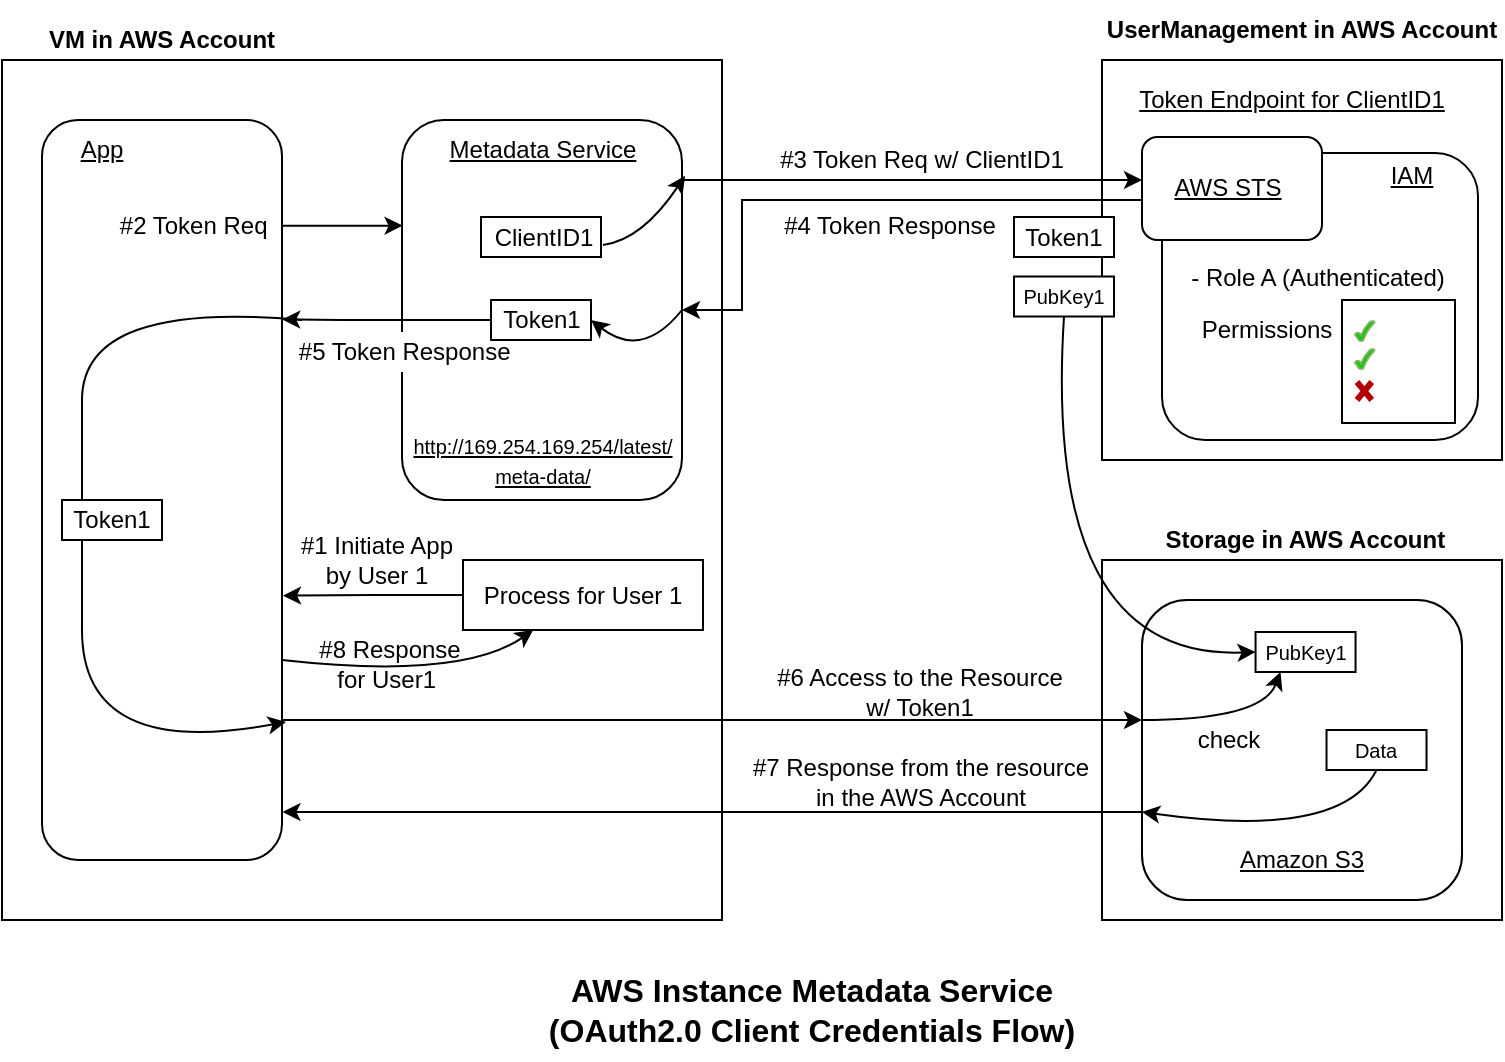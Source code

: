 <mxfile version="22.1.18" type="github">
  <diagram id="--nqma7Hxtt_wLqLNTel" name="Page-1">
    <mxGraphModel dx="1354" dy="607" grid="1" gridSize="10" guides="1" tooltips="1" connect="1" arrows="1" fold="1" page="1" pageScale="1" pageWidth="827" pageHeight="1169" math="0" shadow="0">
      <root>
        <mxCell id="0" />
        <mxCell id="1" parent="0" />
        <mxCell id="2p3ya99PdbGUZq53EWPI-1" value="" style="rounded=0;whiteSpace=wrap;html=1;" parent="1" vertex="1">
          <mxGeometry x="50" y="150" width="360" height="430" as="geometry" />
        </mxCell>
        <mxCell id="cbdDKb6Eu_nVLLMf66wY-12" style="edgeStyle=orthogonalEdgeStyle;rounded=0;orthogonalLoop=1;jettySize=auto;html=1;exitX=0.996;exitY=0.216;exitDx=0;exitDy=0;exitPerimeter=0;entryX=0.002;entryY=0.42;entryDx=0;entryDy=0;entryPerimeter=0;" parent="1" edge="1">
          <mxGeometry relative="1" as="geometry">
            <mxPoint x="189.52" y="232.92" as="sourcePoint" />
            <mxPoint x="250.28" y="232.8" as="targetPoint" />
            <Array as="points">
              <mxPoint x="240" y="233" />
              <mxPoint x="240" y="233" />
            </Array>
          </mxGeometry>
        </mxCell>
        <mxCell id="2p3ya99PdbGUZq53EWPI-2" value="" style="rounded=1;whiteSpace=wrap;html=1;" parent="1" vertex="1">
          <mxGeometry x="70" y="180" width="120" height="370" as="geometry" />
        </mxCell>
        <mxCell id="2p3ya99PdbGUZq53EWPI-3" value="App" style="text;html=1;strokeColor=none;fillColor=none;align=center;verticalAlign=middle;whiteSpace=wrap;rounded=0;fontStyle=4" parent="1" vertex="1">
          <mxGeometry x="80" y="185" width="40" height="20" as="geometry" />
        </mxCell>
        <mxCell id="2p3ya99PdbGUZq53EWPI-14" value="VM in AWS Account" style="text;html=1;strokeColor=none;fillColor=none;align=center;verticalAlign=middle;whiteSpace=wrap;rounded=0;fontStyle=1" parent="1" vertex="1">
          <mxGeometry x="50" y="130" width="160" height="20" as="geometry" />
        </mxCell>
        <mxCell id="2p3ya99PdbGUZq53EWPI-17" value="" style="rounded=0;whiteSpace=wrap;html=1;" parent="1" vertex="1">
          <mxGeometry x="600" y="150" width="200" height="200" as="geometry" />
        </mxCell>
        <mxCell id="2p3ya99PdbGUZq53EWPI-18" value="UserManagement in AWS Account" style="text;html=1;strokeColor=none;fillColor=none;align=center;verticalAlign=middle;whiteSpace=wrap;rounded=0;fontStyle=1" parent="1" vertex="1">
          <mxGeometry x="600" y="120" width="200" height="30" as="geometry" />
        </mxCell>
        <mxCell id="2p3ya99PdbGUZq53EWPI-27" value="#4 Token Response" style="text;html=1;strokeColor=none;fillColor=none;align=center;verticalAlign=middle;whiteSpace=wrap;rounded=0;" parent="1" vertex="1">
          <mxGeometry x="414" y="223" width="160" height="20" as="geometry" />
        </mxCell>
        <mxCell id="2p3ya99PdbGUZq53EWPI-25" value="#3 Token Req w/ ClientID1" style="text;html=1;strokeColor=none;fillColor=none;align=center;verticalAlign=middle;whiteSpace=wrap;rounded=0;" parent="1" vertex="1">
          <mxGeometry x="430" y="190" width="160" height="20" as="geometry" />
        </mxCell>
        <mxCell id="2p3ya99PdbGUZq53EWPI-29" value="" style="endArrow=classic;html=1;rounded=0;entryX=0;entryY=0.25;entryDx=0;entryDy=0;" parent="1" edge="1">
          <mxGeometry width="50" height="50" relative="1" as="geometry">
            <mxPoint x="390" y="210" as="sourcePoint" />
            <mxPoint x="620" y="210" as="targetPoint" />
          </mxGeometry>
        </mxCell>
        <mxCell id="2p3ya99PdbGUZq53EWPI-33" value="" style="rounded=0;whiteSpace=wrap;html=1;" parent="1" vertex="1">
          <mxGeometry x="600" y="400" width="200" height="180" as="geometry" />
        </mxCell>
        <mxCell id="2p3ya99PdbGUZq53EWPI-34" value="&amp;nbsp;Storage in AWS Account" style="text;html=1;strokeColor=none;fillColor=none;align=center;verticalAlign=middle;whiteSpace=wrap;rounded=0;fontStyle=1" parent="1" vertex="1">
          <mxGeometry x="605" y="380" width="190" height="20" as="geometry" />
        </mxCell>
        <mxCell id="2p3ya99PdbGUZq53EWPI-37" value="#6 Access to the Resource&lt;br&gt;w/ Token1" style="text;html=1;strokeColor=none;fillColor=none;align=center;verticalAlign=middle;whiteSpace=wrap;rounded=0;" parent="1" vertex="1">
          <mxGeometry x="429.01" y="451" width="160" height="30" as="geometry" />
        </mxCell>
        <mxCell id="2p3ya99PdbGUZq53EWPI-55" value="#7 Response from the resource in the AWS Account" style="text;html=1;strokeColor=none;fillColor=none;align=center;verticalAlign=middle;whiteSpace=wrap;rounded=0;" parent="1" vertex="1">
          <mxGeometry x="419.51" y="496" width="179.01" height="30" as="geometry" />
        </mxCell>
        <mxCell id="2p3ya99PdbGUZq53EWPI-70" value="" style="curved=1;endArrow=classic;html=1;rounded=0;" parent="1" edge="1">
          <mxGeometry width="50" height="50" relative="1" as="geometry">
            <mxPoint x="200" y="280" as="sourcePoint" />
            <mxPoint x="192" y="481" as="targetPoint" />
            <Array as="points">
              <mxPoint x="90" y="270" />
              <mxPoint x="90" y="370" />
              <mxPoint x="90" y="500" />
            </Array>
          </mxGeometry>
        </mxCell>
        <mxCell id="2p3ya99PdbGUZq53EWPI-73" value="" style="rounded=1;whiteSpace=wrap;html=1;" parent="1" vertex="1">
          <mxGeometry x="620" y="420" width="160" height="150" as="geometry" />
        </mxCell>
        <mxCell id="2p3ya99PdbGUZq53EWPI-74" value="Amazon S3" style="text;html=1;strokeColor=none;fillColor=none;align=center;verticalAlign=middle;whiteSpace=wrap;rounded=0;fontStyle=4" parent="1" vertex="1">
          <mxGeometry x="620" y="540" width="160" height="20" as="geometry" />
        </mxCell>
        <mxCell id="2p3ya99PdbGUZq53EWPI-62" style="edgeStyle=orthogonalEdgeStyle;rounded=0;orthogonalLoop=1;jettySize=auto;html=1;endArrow=classic;endFill=1;" parent="1" edge="1">
          <mxGeometry relative="1" as="geometry">
            <mxPoint x="190" y="480" as="sourcePoint" />
            <mxPoint x="620" y="480" as="targetPoint" />
          </mxGeometry>
        </mxCell>
        <mxCell id="cbdDKb6Eu_nVLLMf66wY-11" style="edgeStyle=orthogonalEdgeStyle;rounded=0;orthogonalLoop=1;jettySize=auto;html=1;exitX=0;exitY=0.5;exitDx=0;exitDy=0;entryX=1;entryY=0.686;entryDx=0;entryDy=0;entryPerimeter=0;" parent="1" source="2p3ya99PdbGUZq53EWPI-88" edge="1">
          <mxGeometry relative="1" as="geometry">
            <mxPoint x="190.5" y="417.82" as="targetPoint" />
          </mxGeometry>
        </mxCell>
        <mxCell id="2p3ya99PdbGUZq53EWPI-88" value="" style="rounded=0;whiteSpace=wrap;html=1;" parent="1" vertex="1">
          <mxGeometry x="280.5" y="400" width="120" height="35" as="geometry" />
        </mxCell>
        <mxCell id="2p3ya99PdbGUZq53EWPI-89" value="Process for User 1" style="text;html=1;strokeColor=none;fillColor=none;align=center;verticalAlign=middle;whiteSpace=wrap;rounded=0;" parent="1" vertex="1">
          <mxGeometry x="287" y="407.5" width="107" height="20" as="geometry" />
        </mxCell>
        <mxCell id="2p3ya99PdbGUZq53EWPI-96" value="#1 Initiate App &lt;br&gt;by User 1" style="text;html=1;strokeColor=none;fillColor=none;align=center;verticalAlign=middle;whiteSpace=wrap;rounded=0;" parent="1" vertex="1">
          <mxGeometry x="185" y="380" width="105" height="40" as="geometry" />
        </mxCell>
        <mxCell id="2p3ya99PdbGUZq53EWPI-97" value="#8 Response for User1&amp;nbsp;" style="text;html=1;strokeColor=none;fillColor=none;align=center;verticalAlign=middle;whiteSpace=wrap;rounded=0;" parent="1" vertex="1">
          <mxGeometry x="199.5" y="432" width="87.5" height="40" as="geometry" />
        </mxCell>
        <mxCell id="2p3ya99PdbGUZq53EWPI-101" value="" style="curved=1;endArrow=classic;html=1;rounded=0;" parent="1" target="2p3ya99PdbGUZq53EWPI-88" edge="1">
          <mxGeometry width="50" height="50" relative="1" as="geometry">
            <mxPoint x="190" y="450" as="sourcePoint" />
            <mxPoint x="335" y="436" as="targetPoint" />
            <Array as="points">
              <mxPoint x="280" y="460" />
            </Array>
          </mxGeometry>
        </mxCell>
        <mxCell id="2p3ya99PdbGUZq53EWPI-104" value="&lt;font style=&quot;&quot;&gt;&lt;span style=&quot;font-size: 16px;&quot;&gt;AWS Instance Metadata Service&lt;br&gt;(OAuth2.0 Client Credentials Flow)&lt;/span&gt;&lt;/font&gt;" style="text;html=1;strokeColor=none;fillColor=none;align=center;verticalAlign=middle;whiteSpace=wrap;rounded=0;fontStyle=1;strokeWidth=1;" parent="1" vertex="1">
          <mxGeometry x="280" y="600" width="350" height="50" as="geometry" />
        </mxCell>
        <mxCell id="rZW8x_b_ALL_j7njvFHM-5" value="" style="rounded=0;whiteSpace=wrap;html=1;" parent="1" vertex="1">
          <mxGeometry x="676.77" y="436" width="50" height="20" as="geometry" />
        </mxCell>
        <mxCell id="rZW8x_b_ALL_j7njvFHM-6" value="&lt;font style=&quot;font-size: 10px;&quot;&gt;PubKey1&lt;/font&gt;" style="text;html=1;strokeColor=none;fillColor=none;align=center;verticalAlign=middle;whiteSpace=wrap;rounded=0;" parent="1" vertex="1">
          <mxGeometry x="676.77" y="436" width="50" height="20" as="geometry" />
        </mxCell>
        <mxCell id="rZW8x_b_ALL_j7njvFHM-7" value="" style="curved=1;endArrow=classic;html=1;rounded=0;exitX=0.5;exitY=1;exitDx=0;exitDy=0;entryX=0;entryY=0.5;entryDx=0;entryDy=0;" parent="1" source="54p_2XZIGU1q34tus_bL-21" target="rZW8x_b_ALL_j7njvFHM-6" edge="1">
          <mxGeometry width="50" height="50" relative="1" as="geometry">
            <mxPoint x="676.76" y="310" as="sourcePoint" />
            <mxPoint x="520" y="360" as="targetPoint" />
            <Array as="points">
              <mxPoint x="570" y="450" />
            </Array>
          </mxGeometry>
        </mxCell>
        <mxCell id="rZW8x_b_ALL_j7njvFHM-10" value="" style="curved=1;endArrow=classic;html=1;rounded=0;entryX=0.25;entryY=1;entryDx=0;entryDy=0;" parent="1" target="rZW8x_b_ALL_j7njvFHM-6" edge="1">
          <mxGeometry width="50" height="50" relative="1" as="geometry">
            <mxPoint x="620" y="480" as="sourcePoint" />
            <mxPoint x="650" y="489" as="targetPoint" />
            <Array as="points">
              <mxPoint x="680" y="480" />
            </Array>
          </mxGeometry>
        </mxCell>
        <mxCell id="rZW8x_b_ALL_j7njvFHM-13" value="" style="curved=1;endArrow=classic;html=1;rounded=0;exitX=0.5;exitY=1;exitDx=0;exitDy=0;" parent="1" source="Rn4TnIecSN_BY4HVxcQf-1" edge="1">
          <mxGeometry width="50" height="50" relative="1" as="geometry">
            <mxPoint x="720" y="500" as="sourcePoint" />
            <mxPoint x="620" y="526" as="targetPoint" />
            <Array as="points">
              <mxPoint x="720" y="540" />
            </Array>
          </mxGeometry>
        </mxCell>
        <mxCell id="rZW8x_b_ALL_j7njvFHM-14" value="check" style="text;html=1;strokeColor=none;fillColor=none;align=center;verticalAlign=middle;whiteSpace=wrap;rounded=0;" parent="1" vertex="1">
          <mxGeometry x="636.75" y="478.5" width="52.5" height="23" as="geometry" />
        </mxCell>
        <mxCell id="cbdDKb6Eu_nVLLMf66wY-2" value="" style="rounded=1;whiteSpace=wrap;html=1;" parent="1" vertex="1">
          <mxGeometry x="250" y="180" width="140" height="190" as="geometry" />
        </mxCell>
        <mxCell id="cbdDKb6Eu_nVLLMf66wY-3" value="Metadata Service" style="text;html=1;strokeColor=none;fillColor=none;align=center;verticalAlign=middle;whiteSpace=wrap;rounded=0;fontStyle=4" parent="1" vertex="1">
          <mxGeometry x="267.5" y="185" width="105" height="20" as="geometry" />
        </mxCell>
        <mxCell id="cbdDKb6Eu_nVLLMf66wY-4" value="&lt;font style=&quot;font-size: 10px;&quot;&gt;http://169.254.169.254/latest/&lt;br&gt;meta-data/&lt;/font&gt;" style="text;html=1;strokeColor=none;fillColor=none;align=center;verticalAlign=middle;whiteSpace=wrap;rounded=0;fontStyle=4" parent="1" vertex="1">
          <mxGeometry x="249.5" y="330" width="140.5" height="40" as="geometry" />
        </mxCell>
        <mxCell id="cbdDKb6Eu_nVLLMf66wY-5" value="" style="endArrow=classic;html=1;rounded=0;" parent="1" edge="1">
          <mxGeometry width="50" height="50" relative="1" as="geometry">
            <mxPoint x="620" y="526" as="sourcePoint" />
            <mxPoint x="190.25" y="526" as="targetPoint" />
          </mxGeometry>
        </mxCell>
        <mxCell id="2p3ya99PdbGUZq53EWPI-50" value="" style="rounded=0;whiteSpace=wrap;html=1;" parent="1" vertex="1">
          <mxGeometry x="289.5" y="228.5" width="60" height="20" as="geometry" />
        </mxCell>
        <mxCell id="2p3ya99PdbGUZq53EWPI-51" value="ClientID1" style="text;html=1;strokeColor=none;fillColor=none;align=center;verticalAlign=middle;whiteSpace=wrap;rounded=0;" parent="1" vertex="1">
          <mxGeometry x="290.5" y="228.5" width="60" height="20" as="geometry" />
        </mxCell>
        <mxCell id="cbdDKb6Eu_nVLLMf66wY-14" style="edgeStyle=orthogonalEdgeStyle;rounded=0;orthogonalLoop=1;jettySize=auto;html=1;exitX=0;exitY=0.75;exitDx=0;exitDy=0;entryX=1.001;entryY=0.283;entryDx=0;entryDy=0;entryPerimeter=0;" parent="1" edge="1">
          <mxGeometry relative="1" as="geometry">
            <mxPoint x="294.5" y="280" as="sourcePoint" />
            <mxPoint x="190.12" y="279.71" as="targetPoint" />
            <Array as="points">
              <mxPoint x="220" y="280" />
              <mxPoint x="220" y="280" />
            </Array>
          </mxGeometry>
        </mxCell>
        <mxCell id="2p3ya99PdbGUZq53EWPI-68" value="" style="curved=1;endArrow=classic;html=1;rounded=0;entryX=1.011;entryY=0.147;entryDx=0;entryDy=0;entryPerimeter=0;" parent="1" target="cbdDKb6Eu_nVLLMf66wY-2" edge="1">
          <mxGeometry width="50" height="50" relative="1" as="geometry">
            <mxPoint x="350.5" y="242.5" as="sourcePoint" />
            <mxPoint x="410.5" y="200" as="targetPoint" />
            <Array as="points">
              <mxPoint x="370" y="240" />
            </Array>
          </mxGeometry>
        </mxCell>
        <mxCell id="cbdDKb6Eu_nVLLMf66wY-13" value="#2 Token Req&amp;nbsp;" style="text;html=1;strokeColor=none;fillColor=none;align=center;verticalAlign=middle;whiteSpace=wrap;rounded=0;" parent="1" vertex="1">
          <mxGeometry x="105" y="215" width="85" height="36" as="geometry" />
        </mxCell>
        <mxCell id="cbdDKb6Eu_nVLLMf66wY-15" value="#5 Token Response&amp;nbsp;" style="text;html=1;strokeColor=none;fillColor=default;align=center;verticalAlign=middle;whiteSpace=wrap;rounded=0;" parent="1" vertex="1">
          <mxGeometry x="192" y="286" width="122" height="20" as="geometry" />
        </mxCell>
        <mxCell id="2p3ya99PdbGUZq53EWPI-40" value="" style="rounded=0;whiteSpace=wrap;html=1;" parent="1" vertex="1">
          <mxGeometry x="294.5" y="270" width="50" height="20" as="geometry" />
        </mxCell>
        <mxCell id="2p3ya99PdbGUZq53EWPI-41" value="Token1" style="text;html=1;strokeColor=none;fillColor=none;align=center;verticalAlign=middle;whiteSpace=wrap;rounded=0;" parent="1" vertex="1">
          <mxGeometry x="294.5" y="270" width="50" height="20" as="geometry" />
        </mxCell>
        <mxCell id="2p3ya99PdbGUZq53EWPI-69" value="" style="curved=1;endArrow=classic;html=1;rounded=0;entryX=1;entryY=0.5;entryDx=0;entryDy=0;exitX=1;exitY=0.5;exitDx=0;exitDy=0;" parent="1" target="2p3ya99PdbGUZq53EWPI-41" edge="1" source="cbdDKb6Eu_nVLLMf66wY-2">
          <mxGeometry width="50" height="50" relative="1" as="geometry">
            <mxPoint x="390" y="290" as="sourcePoint" />
            <mxPoint x="429" y="125" as="targetPoint" />
            <Array as="points">
              <mxPoint x="370" y="300" />
            </Array>
          </mxGeometry>
        </mxCell>
        <mxCell id="cbdDKb6Eu_nVLLMf66wY-17" value="" style="rounded=0;whiteSpace=wrap;html=1;" parent="1" vertex="1">
          <mxGeometry x="80" y="370" width="50" height="20" as="geometry" />
        </mxCell>
        <mxCell id="cbdDKb6Eu_nVLLMf66wY-18" value="Token1" style="text;html=1;strokeColor=none;fillColor=none;align=center;verticalAlign=middle;whiteSpace=wrap;rounded=0;" parent="1" vertex="1">
          <mxGeometry x="80" y="370" width="50" height="20" as="geometry" />
        </mxCell>
        <mxCell id="Rn4TnIecSN_BY4HVxcQf-1" value="&lt;font style=&quot;font-size: 10px;&quot;&gt;Data&lt;/font&gt;" style="text;html=1;align=center;verticalAlign=middle;whiteSpace=wrap;rounded=0;strokeColor=default;" parent="1" vertex="1">
          <mxGeometry x="712.26" y="485" width="50" height="20" as="geometry" />
        </mxCell>
        <mxCell id="54p_2XZIGU1q34tus_bL-1" value="" style="rounded=1;whiteSpace=wrap;html=1;" vertex="1" parent="1">
          <mxGeometry x="630" y="196.5" width="158" height="143.5" as="geometry" />
        </mxCell>
        <mxCell id="54p_2XZIGU1q34tus_bL-2" value="IAM" style="text;html=1;strokeColor=none;fillColor=none;align=center;verticalAlign=middle;whiteSpace=wrap;rounded=0;fontStyle=4" vertex="1" parent="1">
          <mxGeometry x="726.77" y="200" width="56" height="15" as="geometry" />
        </mxCell>
        <mxCell id="54p_2XZIGU1q34tus_bL-3" value="Permissions" style="text;html=1;strokeColor=none;fillColor=none;align=center;verticalAlign=middle;whiteSpace=wrap;rounded=0;" vertex="1" parent="1">
          <mxGeometry x="643.5" y="270" width="76.5" height="30" as="geometry" />
        </mxCell>
        <mxCell id="54p_2XZIGU1q34tus_bL-4" value="" style="group" vertex="1" connectable="0" parent="1">
          <mxGeometry x="720" y="270" width="56.5" height="61.5" as="geometry" />
        </mxCell>
        <mxCell id="54p_2XZIGU1q34tus_bL-5" value="" style="rounded=0;whiteSpace=wrap;html=1;" vertex="1" parent="54p_2XZIGU1q34tus_bL-4">
          <mxGeometry width="56.5" height="61.5" as="geometry" />
        </mxCell>
        <mxCell id="54p_2XZIGU1q34tus_bL-6" value="" style="shape=umlDestroy;whiteSpace=wrap;html=1;strokeWidth=3;fillColor=#e51400;strokeColor=#B20000;fontColor=#ffffff;" vertex="1" parent="54p_2XZIGU1q34tus_bL-4">
          <mxGeometry x="7.5" y="41" width="7.38" height="9" as="geometry" />
        </mxCell>
        <mxCell id="54p_2XZIGU1q34tus_bL-7" value="" style="verticalLabelPosition=bottom;verticalAlign=top;html=1;shape=mxgraph.basic.tick;fillColor=#00CC00;strokeColor=#82b366;" vertex="1" parent="54p_2XZIGU1q34tus_bL-4">
          <mxGeometry x="6.5" y="10.5" width="9.75" height="10" as="geometry" />
        </mxCell>
        <mxCell id="54p_2XZIGU1q34tus_bL-8" value="" style="verticalLabelPosition=bottom;verticalAlign=top;html=1;shape=mxgraph.basic.tick;fillColor=#00CC00;strokeColor=#82b366;" vertex="1" parent="54p_2XZIGU1q34tus_bL-4">
          <mxGeometry x="6.5" y="24.5" width="9.75" height="10" as="geometry" />
        </mxCell>
        <mxCell id="54p_2XZIGU1q34tus_bL-9" value="- Role A (Authenticated)" style="text;html=1;strokeColor=none;fillColor=none;align=center;verticalAlign=middle;whiteSpace=wrap;rounded=0;" vertex="1" parent="1">
          <mxGeometry x="634.5" y="248.5" width="145.5" height="20" as="geometry" />
        </mxCell>
        <mxCell id="54p_2XZIGU1q34tus_bL-10" value="" style="rounded=1;whiteSpace=wrap;html=1;" vertex="1" parent="1">
          <mxGeometry x="620" y="188.5" width="90" height="51.5" as="geometry" />
        </mxCell>
        <mxCell id="54p_2XZIGU1q34tus_bL-11" value="AWS STS" style="text;html=1;strokeColor=none;fillColor=none;align=center;verticalAlign=middle;whiteSpace=wrap;rounded=0;fontStyle=4" vertex="1" parent="1">
          <mxGeometry x="633" y="206.75" width="60" height="15" as="geometry" />
        </mxCell>
        <mxCell id="54p_2XZIGU1q34tus_bL-13" value="Token Endpoint for ClientID1" style="text;html=1;strokeColor=none;fillColor=none;align=center;verticalAlign=middle;whiteSpace=wrap;rounded=0;fontStyle=4" vertex="1" parent="1">
          <mxGeometry x="600" y="155" width="190" height="30" as="geometry" />
        </mxCell>
        <mxCell id="54p_2XZIGU1q34tus_bL-16" value="" style="rounded=0;whiteSpace=wrap;html=1;" vertex="1" parent="1">
          <mxGeometry x="556" y="228.5" width="50" height="20" as="geometry" />
        </mxCell>
        <mxCell id="54p_2XZIGU1q34tus_bL-17" value="Token1" style="text;html=1;strokeColor=none;fillColor=none;align=center;verticalAlign=middle;whiteSpace=wrap;rounded=0;" vertex="1" parent="1">
          <mxGeometry x="556" y="228.5" width="50" height="20" as="geometry" />
        </mxCell>
        <mxCell id="54p_2XZIGU1q34tus_bL-20" value="" style="rounded=0;whiteSpace=wrap;html=1;" vertex="1" parent="1">
          <mxGeometry x="556" y="258.25" width="50" height="20" as="geometry" />
        </mxCell>
        <mxCell id="54p_2XZIGU1q34tus_bL-21" value="&lt;font style=&quot;font-size: 10px;&quot;&gt;PubKey1&lt;/font&gt;" style="text;html=1;strokeColor=none;fillColor=none;align=center;verticalAlign=middle;whiteSpace=wrap;rounded=0;" vertex="1" parent="1">
          <mxGeometry x="556" y="258.25" width="50" height="20" as="geometry" />
        </mxCell>
        <mxCell id="54p_2XZIGU1q34tus_bL-26" style="edgeStyle=orthogonalEdgeStyle;rounded=0;orthogonalLoop=1;jettySize=auto;html=1;exitX=0;exitY=0.75;exitDx=0;exitDy=0;entryX=1;entryY=0.5;entryDx=0;entryDy=0;" edge="1" parent="1" source="54p_2XZIGU1q34tus_bL-10" target="cbdDKb6Eu_nVLLMf66wY-2">
          <mxGeometry relative="1" as="geometry">
            <Array as="points">
              <mxPoint x="620" y="220" />
              <mxPoint x="420" y="220" />
              <mxPoint x="420" y="275" />
            </Array>
          </mxGeometry>
        </mxCell>
      </root>
    </mxGraphModel>
  </diagram>
</mxfile>
